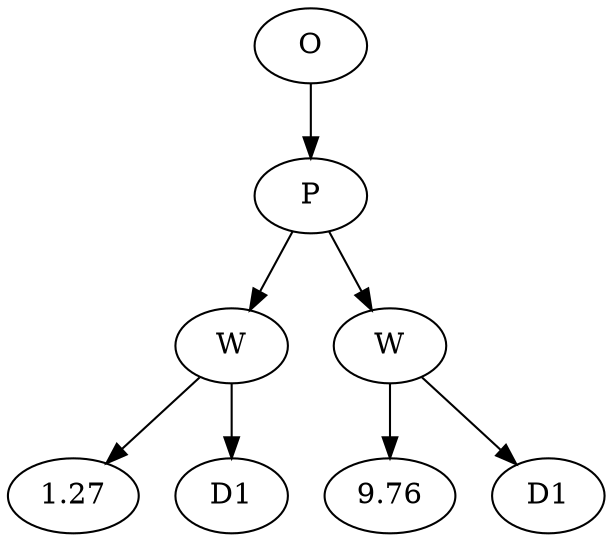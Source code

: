 // Tree
digraph {
	9536001 [label=O]
	9536002 [label=P]
	9536001 -> 9536002
	9536003 [label=W]
	9536002 -> 9536003
	9536004 [label=1.27]
	9536003 -> 9536004
	9536005 [label=D1]
	9536003 -> 9536005
	9536006 [label=W]
	9536002 -> 9536006
	9536007 [label=9.76]
	9536006 -> 9536007
	9536008 [label=D1]
	9536006 -> 9536008
}
